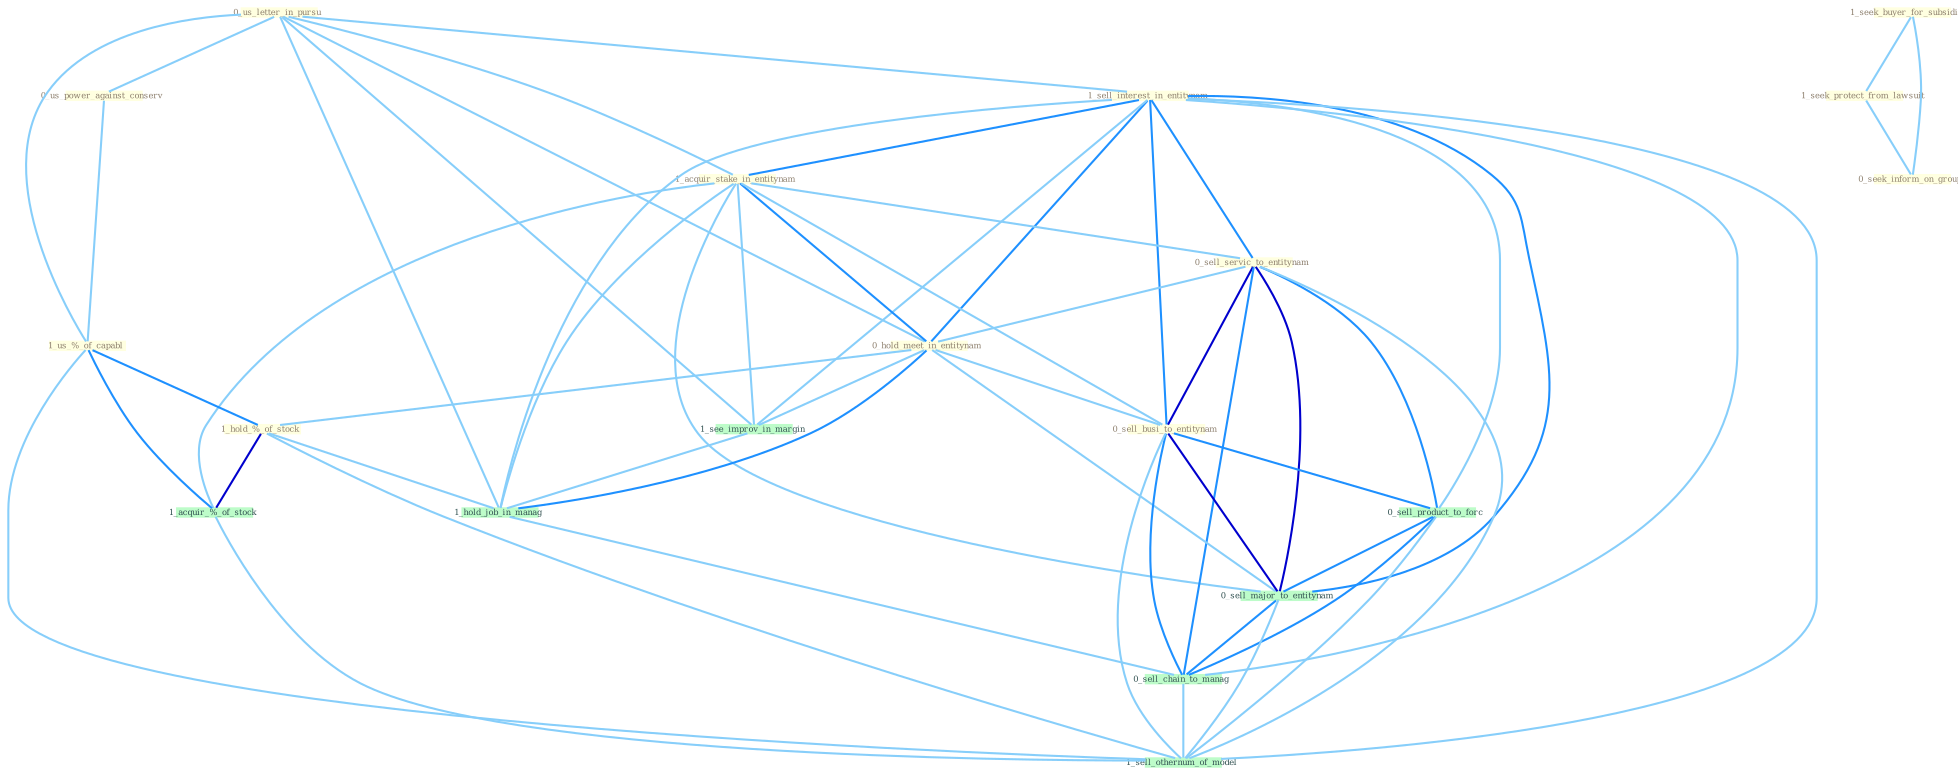 Graph G{ 
    node
    [shape=polygon,style=filled,width=.5,height=.06,color="#BDFCC9",fixedsize=true,fontsize=4,
    fontcolor="#2f4f4f"];
    {node
    [color="#ffffe0", fontcolor="#8b7d6b"] "0_us_letter_in_pursu " "1_sell_interest_in_entitynam " "1_acquir_stake_in_entitynam " "0_sell_servic_to_entitynam " "1_seek_buyer_for_subsidiari " "0_hold_meet_in_entitynam " "1_seek_protect_from_lawsuit " "0_us_power_against_conserv " "1_us_%_of_capabl " "1_hold_%_of_stock " "0_seek_inform_on_group " "0_sell_busi_to_entitynam "}
{node [color="#fff0f5", fontcolor="#b22222"]}
edge [color="#B0E2FF"];

	"0_us_letter_in_pursu " -- "1_sell_interest_in_entitynam " [w="1", color="#87cefa" ];
	"0_us_letter_in_pursu " -- "1_acquir_stake_in_entitynam " [w="1", color="#87cefa" ];
	"0_us_letter_in_pursu " -- "0_hold_meet_in_entitynam " [w="1", color="#87cefa" ];
	"0_us_letter_in_pursu " -- "0_us_power_against_conserv " [w="1", color="#87cefa" ];
	"0_us_letter_in_pursu " -- "1_us_%_of_capabl " [w="1", color="#87cefa" ];
	"0_us_letter_in_pursu " -- "1_see_improv_in_margin " [w="1", color="#87cefa" ];
	"0_us_letter_in_pursu " -- "1_hold_job_in_manag " [w="1", color="#87cefa" ];
	"1_sell_interest_in_entitynam " -- "1_acquir_stake_in_entitynam " [w="2", color="#1e90ff" , len=0.8];
	"1_sell_interest_in_entitynam " -- "0_sell_servic_to_entitynam " [w="2", color="#1e90ff" , len=0.8];
	"1_sell_interest_in_entitynam " -- "0_hold_meet_in_entitynam " [w="2", color="#1e90ff" , len=0.8];
	"1_sell_interest_in_entitynam " -- "0_sell_busi_to_entitynam " [w="2", color="#1e90ff" , len=0.8];
	"1_sell_interest_in_entitynam " -- "1_see_improv_in_margin " [w="1", color="#87cefa" ];
	"1_sell_interest_in_entitynam " -- "1_hold_job_in_manag " [w="1", color="#87cefa" ];
	"1_sell_interest_in_entitynam " -- "0_sell_product_to_forc " [w="1", color="#87cefa" ];
	"1_sell_interest_in_entitynam " -- "0_sell_major_to_entitynam " [w="2", color="#1e90ff" , len=0.8];
	"1_sell_interest_in_entitynam " -- "0_sell_chain_to_manag " [w="1", color="#87cefa" ];
	"1_sell_interest_in_entitynam " -- "1_sell_othernum_of_model " [w="1", color="#87cefa" ];
	"1_acquir_stake_in_entitynam " -- "0_sell_servic_to_entitynam " [w="1", color="#87cefa" ];
	"1_acquir_stake_in_entitynam " -- "0_hold_meet_in_entitynam " [w="2", color="#1e90ff" , len=0.8];
	"1_acquir_stake_in_entitynam " -- "0_sell_busi_to_entitynam " [w="1", color="#87cefa" ];
	"1_acquir_stake_in_entitynam " -- "1_see_improv_in_margin " [w="1", color="#87cefa" ];
	"1_acquir_stake_in_entitynam " -- "1_acquir_%_of_stock " [w="1", color="#87cefa" ];
	"1_acquir_stake_in_entitynam " -- "1_hold_job_in_manag " [w="1", color="#87cefa" ];
	"1_acquir_stake_in_entitynam " -- "0_sell_major_to_entitynam " [w="1", color="#87cefa" ];
	"0_sell_servic_to_entitynam " -- "0_hold_meet_in_entitynam " [w="1", color="#87cefa" ];
	"0_sell_servic_to_entitynam " -- "0_sell_busi_to_entitynam " [w="3", color="#0000cd" , len=0.6];
	"0_sell_servic_to_entitynam " -- "0_sell_product_to_forc " [w="2", color="#1e90ff" , len=0.8];
	"0_sell_servic_to_entitynam " -- "0_sell_major_to_entitynam " [w="3", color="#0000cd" , len=0.6];
	"0_sell_servic_to_entitynam " -- "0_sell_chain_to_manag " [w="2", color="#1e90ff" , len=0.8];
	"0_sell_servic_to_entitynam " -- "1_sell_othernum_of_model " [w="1", color="#87cefa" ];
	"1_seek_buyer_for_subsidiari " -- "1_seek_protect_from_lawsuit " [w="1", color="#87cefa" ];
	"1_seek_buyer_for_subsidiari " -- "0_seek_inform_on_group " [w="1", color="#87cefa" ];
	"0_hold_meet_in_entitynam " -- "1_hold_%_of_stock " [w="1", color="#87cefa" ];
	"0_hold_meet_in_entitynam " -- "0_sell_busi_to_entitynam " [w="1", color="#87cefa" ];
	"0_hold_meet_in_entitynam " -- "1_see_improv_in_margin " [w="1", color="#87cefa" ];
	"0_hold_meet_in_entitynam " -- "1_hold_job_in_manag " [w="2", color="#1e90ff" , len=0.8];
	"0_hold_meet_in_entitynam " -- "0_sell_major_to_entitynam " [w="1", color="#87cefa" ];
	"1_seek_protect_from_lawsuit " -- "0_seek_inform_on_group " [w="1", color="#87cefa" ];
	"0_us_power_against_conserv " -- "1_us_%_of_capabl " [w="1", color="#87cefa" ];
	"1_us_%_of_capabl " -- "1_hold_%_of_stock " [w="2", color="#1e90ff" , len=0.8];
	"1_us_%_of_capabl " -- "1_acquir_%_of_stock " [w="2", color="#1e90ff" , len=0.8];
	"1_us_%_of_capabl " -- "1_sell_othernum_of_model " [w="1", color="#87cefa" ];
	"1_hold_%_of_stock " -- "1_acquir_%_of_stock " [w="3", color="#0000cd" , len=0.6];
	"1_hold_%_of_stock " -- "1_hold_job_in_manag " [w="1", color="#87cefa" ];
	"1_hold_%_of_stock " -- "1_sell_othernum_of_model " [w="1", color="#87cefa" ];
	"0_sell_busi_to_entitynam " -- "0_sell_product_to_forc " [w="2", color="#1e90ff" , len=0.8];
	"0_sell_busi_to_entitynam " -- "0_sell_major_to_entitynam " [w="3", color="#0000cd" , len=0.6];
	"0_sell_busi_to_entitynam " -- "0_sell_chain_to_manag " [w="2", color="#1e90ff" , len=0.8];
	"0_sell_busi_to_entitynam " -- "1_sell_othernum_of_model " [w="1", color="#87cefa" ];
	"1_see_improv_in_margin " -- "1_hold_job_in_manag " [w="1", color="#87cefa" ];
	"1_acquir_%_of_stock " -- "1_sell_othernum_of_model " [w="1", color="#87cefa" ];
	"1_hold_job_in_manag " -- "0_sell_chain_to_manag " [w="1", color="#87cefa" ];
	"0_sell_product_to_forc " -- "0_sell_major_to_entitynam " [w="2", color="#1e90ff" , len=0.8];
	"0_sell_product_to_forc " -- "0_sell_chain_to_manag " [w="2", color="#1e90ff" , len=0.8];
	"0_sell_product_to_forc " -- "1_sell_othernum_of_model " [w="1", color="#87cefa" ];
	"0_sell_major_to_entitynam " -- "0_sell_chain_to_manag " [w="2", color="#1e90ff" , len=0.8];
	"0_sell_major_to_entitynam " -- "1_sell_othernum_of_model " [w="1", color="#87cefa" ];
	"0_sell_chain_to_manag " -- "1_sell_othernum_of_model " [w="1", color="#87cefa" ];
}